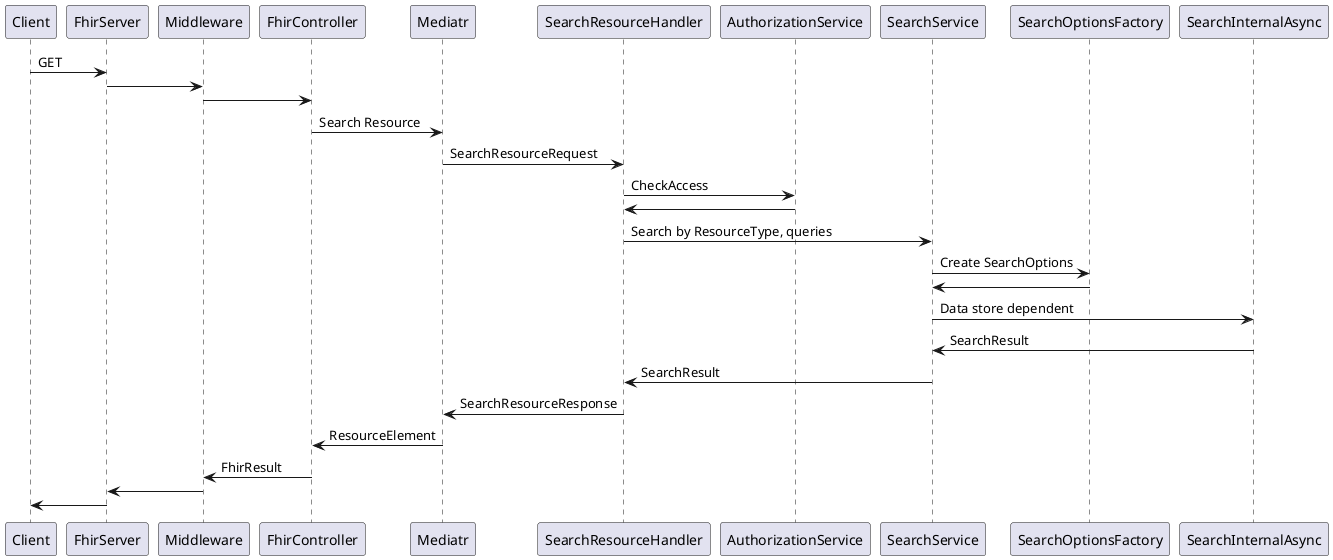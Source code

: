 @startuml Search (All/specific resource)
Client -> FhirServer : GET
FhirServer -> Middleware
Middleware -> FhirController
FhirController -> Mediatr : Search Resource
Mediatr -> SearchResourceHandler : SearchResourceRequest
SearchResourceHandler -> AuthorizationService : CheckAccess
AuthorizationService -> SearchResourceHandler
SearchResourceHandler -> SearchService : Search by ResourceType, queries
SearchService -> SearchOptionsFactory : Create SearchOptions
SearchOptionsFactory -> SearchService
SearchService -> SearchInternalAsync : Data store dependent
SearchInternalAsync -> SearchService : SearchResult
SearchService -> SearchResourceHandler : SearchResult
SearchResourceHandler -> Mediatr : SearchResourceResponse
Mediatr -> FhirController : ResourceElement
FhirController -> Middleware : FhirResult
Middleware -> FhirServer
FhirServer -> Client
@enduml